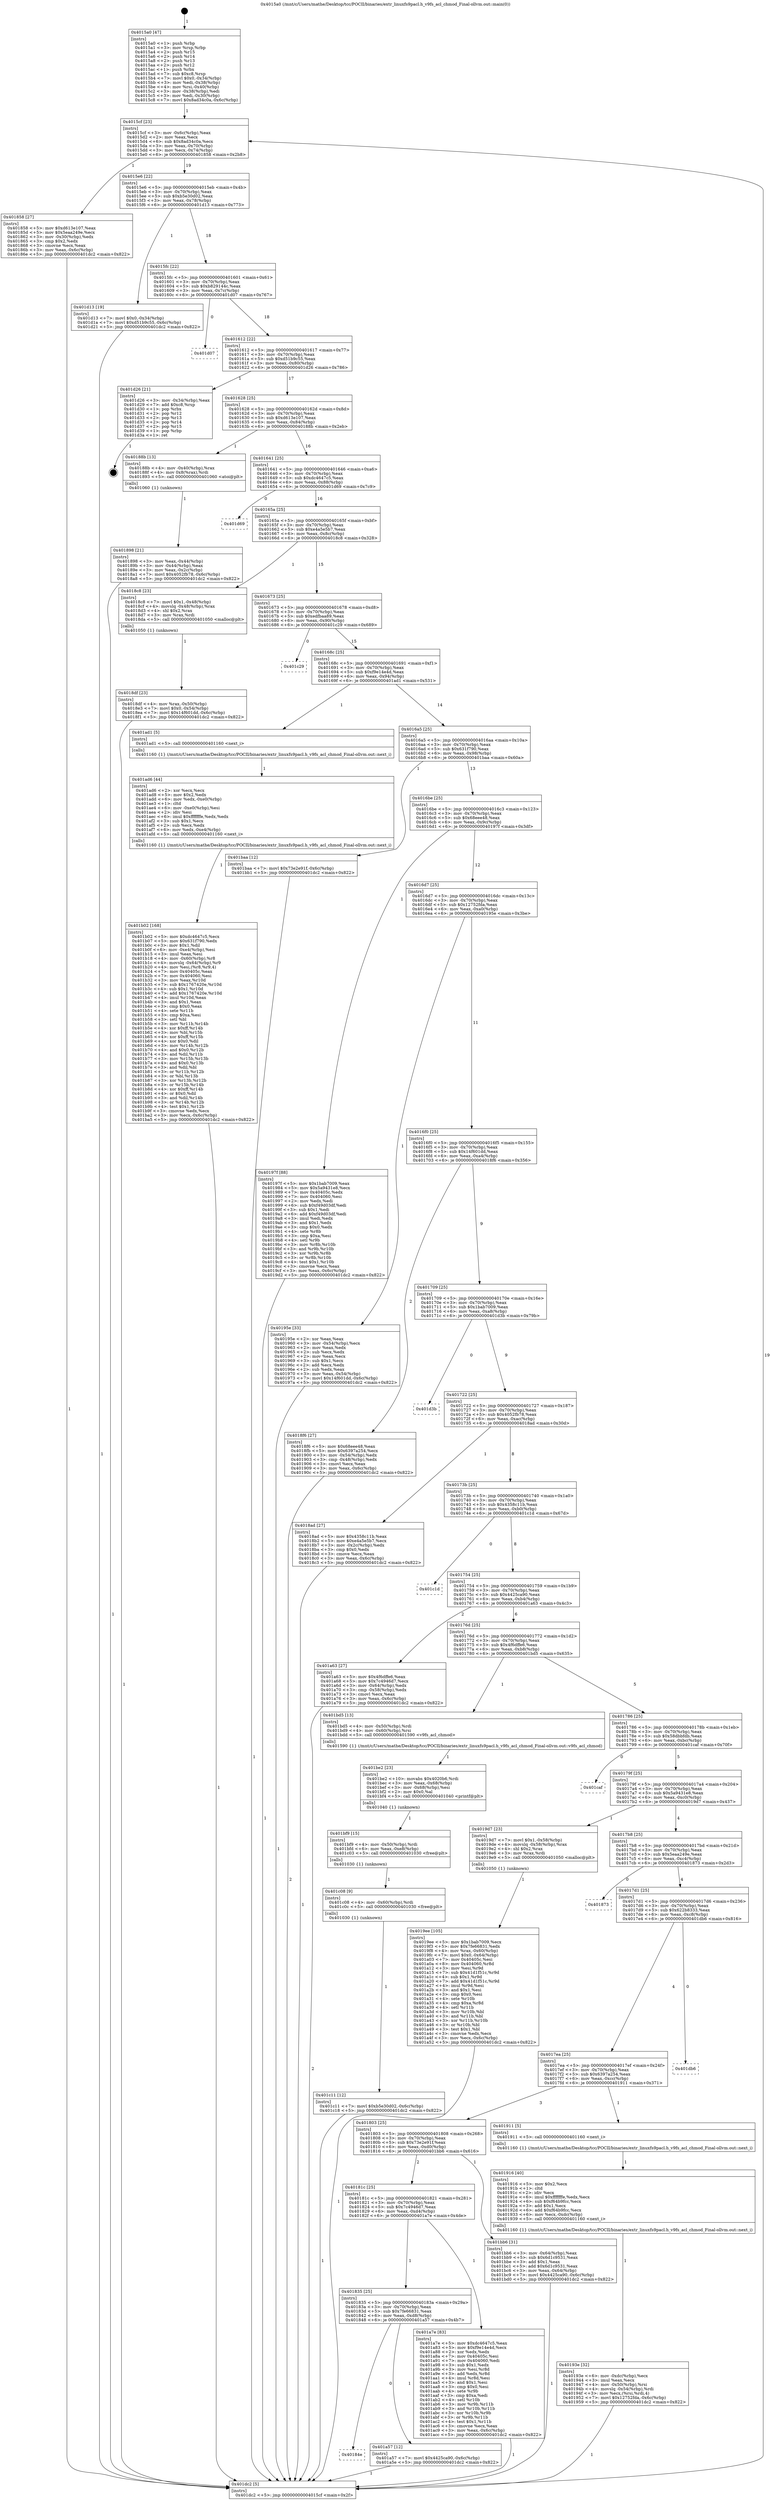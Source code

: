 digraph "0x4015a0" {
  label = "0x4015a0 (/mnt/c/Users/mathe/Desktop/tcc/POCII/binaries/extr_linuxfs9pacl.h_v9fs_acl_chmod_Final-ollvm.out::main(0))"
  labelloc = "t"
  node[shape=record]

  Entry [label="",width=0.3,height=0.3,shape=circle,fillcolor=black,style=filled]
  "0x4015cf" [label="{
     0x4015cf [23]\l
     | [instrs]\l
     &nbsp;&nbsp;0x4015cf \<+3\>: mov -0x6c(%rbp),%eax\l
     &nbsp;&nbsp;0x4015d2 \<+2\>: mov %eax,%ecx\l
     &nbsp;&nbsp;0x4015d4 \<+6\>: sub $0x8ad34c0a,%ecx\l
     &nbsp;&nbsp;0x4015da \<+3\>: mov %eax,-0x70(%rbp)\l
     &nbsp;&nbsp;0x4015dd \<+3\>: mov %ecx,-0x74(%rbp)\l
     &nbsp;&nbsp;0x4015e0 \<+6\>: je 0000000000401858 \<main+0x2b8\>\l
  }"]
  "0x401858" [label="{
     0x401858 [27]\l
     | [instrs]\l
     &nbsp;&nbsp;0x401858 \<+5\>: mov $0xd613e107,%eax\l
     &nbsp;&nbsp;0x40185d \<+5\>: mov $0x5eaa249e,%ecx\l
     &nbsp;&nbsp;0x401862 \<+3\>: mov -0x30(%rbp),%edx\l
     &nbsp;&nbsp;0x401865 \<+3\>: cmp $0x2,%edx\l
     &nbsp;&nbsp;0x401868 \<+3\>: cmovne %ecx,%eax\l
     &nbsp;&nbsp;0x40186b \<+3\>: mov %eax,-0x6c(%rbp)\l
     &nbsp;&nbsp;0x40186e \<+5\>: jmp 0000000000401dc2 \<main+0x822\>\l
  }"]
  "0x4015e6" [label="{
     0x4015e6 [22]\l
     | [instrs]\l
     &nbsp;&nbsp;0x4015e6 \<+5\>: jmp 00000000004015eb \<main+0x4b\>\l
     &nbsp;&nbsp;0x4015eb \<+3\>: mov -0x70(%rbp),%eax\l
     &nbsp;&nbsp;0x4015ee \<+5\>: sub $0xb5e30d02,%eax\l
     &nbsp;&nbsp;0x4015f3 \<+3\>: mov %eax,-0x78(%rbp)\l
     &nbsp;&nbsp;0x4015f6 \<+6\>: je 0000000000401d13 \<main+0x773\>\l
  }"]
  "0x401dc2" [label="{
     0x401dc2 [5]\l
     | [instrs]\l
     &nbsp;&nbsp;0x401dc2 \<+5\>: jmp 00000000004015cf \<main+0x2f\>\l
  }"]
  "0x4015a0" [label="{
     0x4015a0 [47]\l
     | [instrs]\l
     &nbsp;&nbsp;0x4015a0 \<+1\>: push %rbp\l
     &nbsp;&nbsp;0x4015a1 \<+3\>: mov %rsp,%rbp\l
     &nbsp;&nbsp;0x4015a4 \<+2\>: push %r15\l
     &nbsp;&nbsp;0x4015a6 \<+2\>: push %r14\l
     &nbsp;&nbsp;0x4015a8 \<+2\>: push %r13\l
     &nbsp;&nbsp;0x4015aa \<+2\>: push %r12\l
     &nbsp;&nbsp;0x4015ac \<+1\>: push %rbx\l
     &nbsp;&nbsp;0x4015ad \<+7\>: sub $0xc8,%rsp\l
     &nbsp;&nbsp;0x4015b4 \<+7\>: movl $0x0,-0x34(%rbp)\l
     &nbsp;&nbsp;0x4015bb \<+3\>: mov %edi,-0x38(%rbp)\l
     &nbsp;&nbsp;0x4015be \<+4\>: mov %rsi,-0x40(%rbp)\l
     &nbsp;&nbsp;0x4015c2 \<+3\>: mov -0x38(%rbp),%edi\l
     &nbsp;&nbsp;0x4015c5 \<+3\>: mov %edi,-0x30(%rbp)\l
     &nbsp;&nbsp;0x4015c8 \<+7\>: movl $0x8ad34c0a,-0x6c(%rbp)\l
  }"]
  Exit [label="",width=0.3,height=0.3,shape=circle,fillcolor=black,style=filled,peripheries=2]
  "0x401d13" [label="{
     0x401d13 [19]\l
     | [instrs]\l
     &nbsp;&nbsp;0x401d13 \<+7\>: movl $0x0,-0x34(%rbp)\l
     &nbsp;&nbsp;0x401d1a \<+7\>: movl $0xd51b9c55,-0x6c(%rbp)\l
     &nbsp;&nbsp;0x401d21 \<+5\>: jmp 0000000000401dc2 \<main+0x822\>\l
  }"]
  "0x4015fc" [label="{
     0x4015fc [22]\l
     | [instrs]\l
     &nbsp;&nbsp;0x4015fc \<+5\>: jmp 0000000000401601 \<main+0x61\>\l
     &nbsp;&nbsp;0x401601 \<+3\>: mov -0x70(%rbp),%eax\l
     &nbsp;&nbsp;0x401604 \<+5\>: sub $0xb829144c,%eax\l
     &nbsp;&nbsp;0x401609 \<+3\>: mov %eax,-0x7c(%rbp)\l
     &nbsp;&nbsp;0x40160c \<+6\>: je 0000000000401d07 \<main+0x767\>\l
  }"]
  "0x401c11" [label="{
     0x401c11 [12]\l
     | [instrs]\l
     &nbsp;&nbsp;0x401c11 \<+7\>: movl $0xb5e30d02,-0x6c(%rbp)\l
     &nbsp;&nbsp;0x401c18 \<+5\>: jmp 0000000000401dc2 \<main+0x822\>\l
  }"]
  "0x401d07" [label="{
     0x401d07\l
  }", style=dashed]
  "0x401612" [label="{
     0x401612 [22]\l
     | [instrs]\l
     &nbsp;&nbsp;0x401612 \<+5\>: jmp 0000000000401617 \<main+0x77\>\l
     &nbsp;&nbsp;0x401617 \<+3\>: mov -0x70(%rbp),%eax\l
     &nbsp;&nbsp;0x40161a \<+5\>: sub $0xd51b9c55,%eax\l
     &nbsp;&nbsp;0x40161f \<+3\>: mov %eax,-0x80(%rbp)\l
     &nbsp;&nbsp;0x401622 \<+6\>: je 0000000000401d26 \<main+0x786\>\l
  }"]
  "0x401c08" [label="{
     0x401c08 [9]\l
     | [instrs]\l
     &nbsp;&nbsp;0x401c08 \<+4\>: mov -0x60(%rbp),%rdi\l
     &nbsp;&nbsp;0x401c0c \<+5\>: call 0000000000401030 \<free@plt\>\l
     | [calls]\l
     &nbsp;&nbsp;0x401030 \{1\} (unknown)\l
  }"]
  "0x401d26" [label="{
     0x401d26 [21]\l
     | [instrs]\l
     &nbsp;&nbsp;0x401d26 \<+3\>: mov -0x34(%rbp),%eax\l
     &nbsp;&nbsp;0x401d29 \<+7\>: add $0xc8,%rsp\l
     &nbsp;&nbsp;0x401d30 \<+1\>: pop %rbx\l
     &nbsp;&nbsp;0x401d31 \<+2\>: pop %r12\l
     &nbsp;&nbsp;0x401d33 \<+2\>: pop %r13\l
     &nbsp;&nbsp;0x401d35 \<+2\>: pop %r14\l
     &nbsp;&nbsp;0x401d37 \<+2\>: pop %r15\l
     &nbsp;&nbsp;0x401d39 \<+1\>: pop %rbp\l
     &nbsp;&nbsp;0x401d3a \<+1\>: ret\l
  }"]
  "0x401628" [label="{
     0x401628 [25]\l
     | [instrs]\l
     &nbsp;&nbsp;0x401628 \<+5\>: jmp 000000000040162d \<main+0x8d\>\l
     &nbsp;&nbsp;0x40162d \<+3\>: mov -0x70(%rbp),%eax\l
     &nbsp;&nbsp;0x401630 \<+5\>: sub $0xd613e107,%eax\l
     &nbsp;&nbsp;0x401635 \<+6\>: mov %eax,-0x84(%rbp)\l
     &nbsp;&nbsp;0x40163b \<+6\>: je 000000000040188b \<main+0x2eb\>\l
  }"]
  "0x401bf9" [label="{
     0x401bf9 [15]\l
     | [instrs]\l
     &nbsp;&nbsp;0x401bf9 \<+4\>: mov -0x50(%rbp),%rdi\l
     &nbsp;&nbsp;0x401bfd \<+6\>: mov %eax,-0xe8(%rbp)\l
     &nbsp;&nbsp;0x401c03 \<+5\>: call 0000000000401030 \<free@plt\>\l
     | [calls]\l
     &nbsp;&nbsp;0x401030 \{1\} (unknown)\l
  }"]
  "0x40188b" [label="{
     0x40188b [13]\l
     | [instrs]\l
     &nbsp;&nbsp;0x40188b \<+4\>: mov -0x40(%rbp),%rax\l
     &nbsp;&nbsp;0x40188f \<+4\>: mov 0x8(%rax),%rdi\l
     &nbsp;&nbsp;0x401893 \<+5\>: call 0000000000401060 \<atoi@plt\>\l
     | [calls]\l
     &nbsp;&nbsp;0x401060 \{1\} (unknown)\l
  }"]
  "0x401641" [label="{
     0x401641 [25]\l
     | [instrs]\l
     &nbsp;&nbsp;0x401641 \<+5\>: jmp 0000000000401646 \<main+0xa6\>\l
     &nbsp;&nbsp;0x401646 \<+3\>: mov -0x70(%rbp),%eax\l
     &nbsp;&nbsp;0x401649 \<+5\>: sub $0xdc4647c5,%eax\l
     &nbsp;&nbsp;0x40164e \<+6\>: mov %eax,-0x88(%rbp)\l
     &nbsp;&nbsp;0x401654 \<+6\>: je 0000000000401d69 \<main+0x7c9\>\l
  }"]
  "0x401898" [label="{
     0x401898 [21]\l
     | [instrs]\l
     &nbsp;&nbsp;0x401898 \<+3\>: mov %eax,-0x44(%rbp)\l
     &nbsp;&nbsp;0x40189b \<+3\>: mov -0x44(%rbp),%eax\l
     &nbsp;&nbsp;0x40189e \<+3\>: mov %eax,-0x2c(%rbp)\l
     &nbsp;&nbsp;0x4018a1 \<+7\>: movl $0x4052fb78,-0x6c(%rbp)\l
     &nbsp;&nbsp;0x4018a8 \<+5\>: jmp 0000000000401dc2 \<main+0x822\>\l
  }"]
  "0x401be2" [label="{
     0x401be2 [23]\l
     | [instrs]\l
     &nbsp;&nbsp;0x401be2 \<+10\>: movabs $0x4020b6,%rdi\l
     &nbsp;&nbsp;0x401bec \<+3\>: mov %eax,-0x68(%rbp)\l
     &nbsp;&nbsp;0x401bef \<+3\>: mov -0x68(%rbp),%esi\l
     &nbsp;&nbsp;0x401bf2 \<+2\>: mov $0x0,%al\l
     &nbsp;&nbsp;0x401bf4 \<+5\>: call 0000000000401040 \<printf@plt\>\l
     | [calls]\l
     &nbsp;&nbsp;0x401040 \{1\} (unknown)\l
  }"]
  "0x401d69" [label="{
     0x401d69\l
  }", style=dashed]
  "0x40165a" [label="{
     0x40165a [25]\l
     | [instrs]\l
     &nbsp;&nbsp;0x40165a \<+5\>: jmp 000000000040165f \<main+0xbf\>\l
     &nbsp;&nbsp;0x40165f \<+3\>: mov -0x70(%rbp),%eax\l
     &nbsp;&nbsp;0x401662 \<+5\>: sub $0xe4a5e5b7,%eax\l
     &nbsp;&nbsp;0x401667 \<+6\>: mov %eax,-0x8c(%rbp)\l
     &nbsp;&nbsp;0x40166d \<+6\>: je 00000000004018c8 \<main+0x328\>\l
  }"]
  "0x401b02" [label="{
     0x401b02 [168]\l
     | [instrs]\l
     &nbsp;&nbsp;0x401b02 \<+5\>: mov $0xdc4647c5,%ecx\l
     &nbsp;&nbsp;0x401b07 \<+5\>: mov $0x631f790,%edx\l
     &nbsp;&nbsp;0x401b0c \<+3\>: mov $0x1,%dil\l
     &nbsp;&nbsp;0x401b0f \<+6\>: mov -0xe4(%rbp),%esi\l
     &nbsp;&nbsp;0x401b15 \<+3\>: imul %eax,%esi\l
     &nbsp;&nbsp;0x401b18 \<+4\>: mov -0x60(%rbp),%r8\l
     &nbsp;&nbsp;0x401b1c \<+4\>: movslq -0x64(%rbp),%r9\l
     &nbsp;&nbsp;0x401b20 \<+4\>: mov %esi,(%r8,%r9,4)\l
     &nbsp;&nbsp;0x401b24 \<+7\>: mov 0x40405c,%eax\l
     &nbsp;&nbsp;0x401b2b \<+7\>: mov 0x404060,%esi\l
     &nbsp;&nbsp;0x401b32 \<+3\>: mov %eax,%r10d\l
     &nbsp;&nbsp;0x401b35 \<+7\>: sub $0x1767420e,%r10d\l
     &nbsp;&nbsp;0x401b3c \<+4\>: sub $0x1,%r10d\l
     &nbsp;&nbsp;0x401b40 \<+7\>: add $0x1767420e,%r10d\l
     &nbsp;&nbsp;0x401b47 \<+4\>: imul %r10d,%eax\l
     &nbsp;&nbsp;0x401b4b \<+3\>: and $0x1,%eax\l
     &nbsp;&nbsp;0x401b4e \<+3\>: cmp $0x0,%eax\l
     &nbsp;&nbsp;0x401b51 \<+4\>: sete %r11b\l
     &nbsp;&nbsp;0x401b55 \<+3\>: cmp $0xa,%esi\l
     &nbsp;&nbsp;0x401b58 \<+3\>: setl %bl\l
     &nbsp;&nbsp;0x401b5b \<+3\>: mov %r11b,%r14b\l
     &nbsp;&nbsp;0x401b5e \<+4\>: xor $0xff,%r14b\l
     &nbsp;&nbsp;0x401b62 \<+3\>: mov %bl,%r15b\l
     &nbsp;&nbsp;0x401b65 \<+4\>: xor $0xff,%r15b\l
     &nbsp;&nbsp;0x401b69 \<+4\>: xor $0x0,%dil\l
     &nbsp;&nbsp;0x401b6d \<+3\>: mov %r14b,%r12b\l
     &nbsp;&nbsp;0x401b70 \<+4\>: and $0x0,%r12b\l
     &nbsp;&nbsp;0x401b74 \<+3\>: and %dil,%r11b\l
     &nbsp;&nbsp;0x401b77 \<+3\>: mov %r15b,%r13b\l
     &nbsp;&nbsp;0x401b7a \<+4\>: and $0x0,%r13b\l
     &nbsp;&nbsp;0x401b7e \<+3\>: and %dil,%bl\l
     &nbsp;&nbsp;0x401b81 \<+3\>: or %r11b,%r12b\l
     &nbsp;&nbsp;0x401b84 \<+3\>: or %bl,%r13b\l
     &nbsp;&nbsp;0x401b87 \<+3\>: xor %r13b,%r12b\l
     &nbsp;&nbsp;0x401b8a \<+3\>: or %r15b,%r14b\l
     &nbsp;&nbsp;0x401b8d \<+4\>: xor $0xff,%r14b\l
     &nbsp;&nbsp;0x401b91 \<+4\>: or $0x0,%dil\l
     &nbsp;&nbsp;0x401b95 \<+3\>: and %dil,%r14b\l
     &nbsp;&nbsp;0x401b98 \<+3\>: or %r14b,%r12b\l
     &nbsp;&nbsp;0x401b9b \<+4\>: test $0x1,%r12b\l
     &nbsp;&nbsp;0x401b9f \<+3\>: cmovne %edx,%ecx\l
     &nbsp;&nbsp;0x401ba2 \<+3\>: mov %ecx,-0x6c(%rbp)\l
     &nbsp;&nbsp;0x401ba5 \<+5\>: jmp 0000000000401dc2 \<main+0x822\>\l
  }"]
  "0x4018c8" [label="{
     0x4018c8 [23]\l
     | [instrs]\l
     &nbsp;&nbsp;0x4018c8 \<+7\>: movl $0x1,-0x48(%rbp)\l
     &nbsp;&nbsp;0x4018cf \<+4\>: movslq -0x48(%rbp),%rax\l
     &nbsp;&nbsp;0x4018d3 \<+4\>: shl $0x2,%rax\l
     &nbsp;&nbsp;0x4018d7 \<+3\>: mov %rax,%rdi\l
     &nbsp;&nbsp;0x4018da \<+5\>: call 0000000000401050 \<malloc@plt\>\l
     | [calls]\l
     &nbsp;&nbsp;0x401050 \{1\} (unknown)\l
  }"]
  "0x401673" [label="{
     0x401673 [25]\l
     | [instrs]\l
     &nbsp;&nbsp;0x401673 \<+5\>: jmp 0000000000401678 \<main+0xd8\>\l
     &nbsp;&nbsp;0x401678 \<+3\>: mov -0x70(%rbp),%eax\l
     &nbsp;&nbsp;0x40167b \<+5\>: sub $0xedfbaa89,%eax\l
     &nbsp;&nbsp;0x401680 \<+6\>: mov %eax,-0x90(%rbp)\l
     &nbsp;&nbsp;0x401686 \<+6\>: je 0000000000401c29 \<main+0x689\>\l
  }"]
  "0x401ad6" [label="{
     0x401ad6 [44]\l
     | [instrs]\l
     &nbsp;&nbsp;0x401ad6 \<+2\>: xor %ecx,%ecx\l
     &nbsp;&nbsp;0x401ad8 \<+5\>: mov $0x2,%edx\l
     &nbsp;&nbsp;0x401add \<+6\>: mov %edx,-0xe0(%rbp)\l
     &nbsp;&nbsp;0x401ae3 \<+1\>: cltd\l
     &nbsp;&nbsp;0x401ae4 \<+6\>: mov -0xe0(%rbp),%esi\l
     &nbsp;&nbsp;0x401aea \<+2\>: idiv %esi\l
     &nbsp;&nbsp;0x401aec \<+6\>: imul $0xfffffffe,%edx,%edx\l
     &nbsp;&nbsp;0x401af2 \<+3\>: sub $0x1,%ecx\l
     &nbsp;&nbsp;0x401af5 \<+2\>: sub %ecx,%edx\l
     &nbsp;&nbsp;0x401af7 \<+6\>: mov %edx,-0xe4(%rbp)\l
     &nbsp;&nbsp;0x401afd \<+5\>: call 0000000000401160 \<next_i\>\l
     | [calls]\l
     &nbsp;&nbsp;0x401160 \{1\} (/mnt/c/Users/mathe/Desktop/tcc/POCII/binaries/extr_linuxfs9pacl.h_v9fs_acl_chmod_Final-ollvm.out::next_i)\l
  }"]
  "0x401c29" [label="{
     0x401c29\l
  }", style=dashed]
  "0x40168c" [label="{
     0x40168c [25]\l
     | [instrs]\l
     &nbsp;&nbsp;0x40168c \<+5\>: jmp 0000000000401691 \<main+0xf1\>\l
     &nbsp;&nbsp;0x401691 \<+3\>: mov -0x70(%rbp),%eax\l
     &nbsp;&nbsp;0x401694 \<+5\>: sub $0xf9e14e4d,%eax\l
     &nbsp;&nbsp;0x401699 \<+6\>: mov %eax,-0x94(%rbp)\l
     &nbsp;&nbsp;0x40169f \<+6\>: je 0000000000401ad1 \<main+0x531\>\l
  }"]
  "0x40184e" [label="{
     0x40184e\l
  }", style=dashed]
  "0x401ad1" [label="{
     0x401ad1 [5]\l
     | [instrs]\l
     &nbsp;&nbsp;0x401ad1 \<+5\>: call 0000000000401160 \<next_i\>\l
     | [calls]\l
     &nbsp;&nbsp;0x401160 \{1\} (/mnt/c/Users/mathe/Desktop/tcc/POCII/binaries/extr_linuxfs9pacl.h_v9fs_acl_chmod_Final-ollvm.out::next_i)\l
  }"]
  "0x4016a5" [label="{
     0x4016a5 [25]\l
     | [instrs]\l
     &nbsp;&nbsp;0x4016a5 \<+5\>: jmp 00000000004016aa \<main+0x10a\>\l
     &nbsp;&nbsp;0x4016aa \<+3\>: mov -0x70(%rbp),%eax\l
     &nbsp;&nbsp;0x4016ad \<+5\>: sub $0x631f790,%eax\l
     &nbsp;&nbsp;0x4016b2 \<+6\>: mov %eax,-0x98(%rbp)\l
     &nbsp;&nbsp;0x4016b8 \<+6\>: je 0000000000401baa \<main+0x60a\>\l
  }"]
  "0x401a57" [label="{
     0x401a57 [12]\l
     | [instrs]\l
     &nbsp;&nbsp;0x401a57 \<+7\>: movl $0x4425ca90,-0x6c(%rbp)\l
     &nbsp;&nbsp;0x401a5e \<+5\>: jmp 0000000000401dc2 \<main+0x822\>\l
  }"]
  "0x401baa" [label="{
     0x401baa [12]\l
     | [instrs]\l
     &nbsp;&nbsp;0x401baa \<+7\>: movl $0x73e2e91f,-0x6c(%rbp)\l
     &nbsp;&nbsp;0x401bb1 \<+5\>: jmp 0000000000401dc2 \<main+0x822\>\l
  }"]
  "0x4016be" [label="{
     0x4016be [25]\l
     | [instrs]\l
     &nbsp;&nbsp;0x4016be \<+5\>: jmp 00000000004016c3 \<main+0x123\>\l
     &nbsp;&nbsp;0x4016c3 \<+3\>: mov -0x70(%rbp),%eax\l
     &nbsp;&nbsp;0x4016c6 \<+5\>: sub $0x68eee48,%eax\l
     &nbsp;&nbsp;0x4016cb \<+6\>: mov %eax,-0x9c(%rbp)\l
     &nbsp;&nbsp;0x4016d1 \<+6\>: je 000000000040197f \<main+0x3df\>\l
  }"]
  "0x401835" [label="{
     0x401835 [25]\l
     | [instrs]\l
     &nbsp;&nbsp;0x401835 \<+5\>: jmp 000000000040183a \<main+0x29a\>\l
     &nbsp;&nbsp;0x40183a \<+3\>: mov -0x70(%rbp),%eax\l
     &nbsp;&nbsp;0x40183d \<+5\>: sub $0x7fe66831,%eax\l
     &nbsp;&nbsp;0x401842 \<+6\>: mov %eax,-0xd8(%rbp)\l
     &nbsp;&nbsp;0x401848 \<+6\>: je 0000000000401a57 \<main+0x4b7\>\l
  }"]
  "0x40197f" [label="{
     0x40197f [88]\l
     | [instrs]\l
     &nbsp;&nbsp;0x40197f \<+5\>: mov $0x1bab7009,%eax\l
     &nbsp;&nbsp;0x401984 \<+5\>: mov $0x5a9431e8,%ecx\l
     &nbsp;&nbsp;0x401989 \<+7\>: mov 0x40405c,%edx\l
     &nbsp;&nbsp;0x401990 \<+7\>: mov 0x404060,%esi\l
     &nbsp;&nbsp;0x401997 \<+2\>: mov %edx,%edi\l
     &nbsp;&nbsp;0x401999 \<+6\>: sub $0xf49d03df,%edi\l
     &nbsp;&nbsp;0x40199f \<+3\>: sub $0x1,%edi\l
     &nbsp;&nbsp;0x4019a2 \<+6\>: add $0xf49d03df,%edi\l
     &nbsp;&nbsp;0x4019a8 \<+3\>: imul %edi,%edx\l
     &nbsp;&nbsp;0x4019ab \<+3\>: and $0x1,%edx\l
     &nbsp;&nbsp;0x4019ae \<+3\>: cmp $0x0,%edx\l
     &nbsp;&nbsp;0x4019b1 \<+4\>: sete %r8b\l
     &nbsp;&nbsp;0x4019b5 \<+3\>: cmp $0xa,%esi\l
     &nbsp;&nbsp;0x4019b8 \<+4\>: setl %r9b\l
     &nbsp;&nbsp;0x4019bc \<+3\>: mov %r8b,%r10b\l
     &nbsp;&nbsp;0x4019bf \<+3\>: and %r9b,%r10b\l
     &nbsp;&nbsp;0x4019c2 \<+3\>: xor %r9b,%r8b\l
     &nbsp;&nbsp;0x4019c5 \<+3\>: or %r8b,%r10b\l
     &nbsp;&nbsp;0x4019c8 \<+4\>: test $0x1,%r10b\l
     &nbsp;&nbsp;0x4019cc \<+3\>: cmovne %ecx,%eax\l
     &nbsp;&nbsp;0x4019cf \<+3\>: mov %eax,-0x6c(%rbp)\l
     &nbsp;&nbsp;0x4019d2 \<+5\>: jmp 0000000000401dc2 \<main+0x822\>\l
  }"]
  "0x4016d7" [label="{
     0x4016d7 [25]\l
     | [instrs]\l
     &nbsp;&nbsp;0x4016d7 \<+5\>: jmp 00000000004016dc \<main+0x13c\>\l
     &nbsp;&nbsp;0x4016dc \<+3\>: mov -0x70(%rbp),%eax\l
     &nbsp;&nbsp;0x4016df \<+5\>: sub $0x12752fda,%eax\l
     &nbsp;&nbsp;0x4016e4 \<+6\>: mov %eax,-0xa0(%rbp)\l
     &nbsp;&nbsp;0x4016ea \<+6\>: je 000000000040195e \<main+0x3be\>\l
  }"]
  "0x401a7e" [label="{
     0x401a7e [83]\l
     | [instrs]\l
     &nbsp;&nbsp;0x401a7e \<+5\>: mov $0xdc4647c5,%eax\l
     &nbsp;&nbsp;0x401a83 \<+5\>: mov $0xf9e14e4d,%ecx\l
     &nbsp;&nbsp;0x401a88 \<+2\>: xor %edx,%edx\l
     &nbsp;&nbsp;0x401a8a \<+7\>: mov 0x40405c,%esi\l
     &nbsp;&nbsp;0x401a91 \<+7\>: mov 0x404060,%edi\l
     &nbsp;&nbsp;0x401a98 \<+3\>: sub $0x1,%edx\l
     &nbsp;&nbsp;0x401a9b \<+3\>: mov %esi,%r8d\l
     &nbsp;&nbsp;0x401a9e \<+3\>: add %edx,%r8d\l
     &nbsp;&nbsp;0x401aa1 \<+4\>: imul %r8d,%esi\l
     &nbsp;&nbsp;0x401aa5 \<+3\>: and $0x1,%esi\l
     &nbsp;&nbsp;0x401aa8 \<+3\>: cmp $0x0,%esi\l
     &nbsp;&nbsp;0x401aab \<+4\>: sete %r9b\l
     &nbsp;&nbsp;0x401aaf \<+3\>: cmp $0xa,%edi\l
     &nbsp;&nbsp;0x401ab2 \<+4\>: setl %r10b\l
     &nbsp;&nbsp;0x401ab6 \<+3\>: mov %r9b,%r11b\l
     &nbsp;&nbsp;0x401ab9 \<+3\>: and %r10b,%r11b\l
     &nbsp;&nbsp;0x401abc \<+3\>: xor %r10b,%r9b\l
     &nbsp;&nbsp;0x401abf \<+3\>: or %r9b,%r11b\l
     &nbsp;&nbsp;0x401ac2 \<+4\>: test $0x1,%r11b\l
     &nbsp;&nbsp;0x401ac6 \<+3\>: cmovne %ecx,%eax\l
     &nbsp;&nbsp;0x401ac9 \<+3\>: mov %eax,-0x6c(%rbp)\l
     &nbsp;&nbsp;0x401acc \<+5\>: jmp 0000000000401dc2 \<main+0x822\>\l
  }"]
  "0x40195e" [label="{
     0x40195e [33]\l
     | [instrs]\l
     &nbsp;&nbsp;0x40195e \<+2\>: xor %eax,%eax\l
     &nbsp;&nbsp;0x401960 \<+3\>: mov -0x54(%rbp),%ecx\l
     &nbsp;&nbsp;0x401963 \<+2\>: mov %eax,%edx\l
     &nbsp;&nbsp;0x401965 \<+2\>: sub %ecx,%edx\l
     &nbsp;&nbsp;0x401967 \<+2\>: mov %eax,%ecx\l
     &nbsp;&nbsp;0x401969 \<+3\>: sub $0x1,%ecx\l
     &nbsp;&nbsp;0x40196c \<+2\>: add %ecx,%edx\l
     &nbsp;&nbsp;0x40196e \<+2\>: sub %edx,%eax\l
     &nbsp;&nbsp;0x401970 \<+3\>: mov %eax,-0x54(%rbp)\l
     &nbsp;&nbsp;0x401973 \<+7\>: movl $0x14f601dd,-0x6c(%rbp)\l
     &nbsp;&nbsp;0x40197a \<+5\>: jmp 0000000000401dc2 \<main+0x822\>\l
  }"]
  "0x4016f0" [label="{
     0x4016f0 [25]\l
     | [instrs]\l
     &nbsp;&nbsp;0x4016f0 \<+5\>: jmp 00000000004016f5 \<main+0x155\>\l
     &nbsp;&nbsp;0x4016f5 \<+3\>: mov -0x70(%rbp),%eax\l
     &nbsp;&nbsp;0x4016f8 \<+5\>: sub $0x14f601dd,%eax\l
     &nbsp;&nbsp;0x4016fd \<+6\>: mov %eax,-0xa4(%rbp)\l
     &nbsp;&nbsp;0x401703 \<+6\>: je 00000000004018f6 \<main+0x356\>\l
  }"]
  "0x40181c" [label="{
     0x40181c [25]\l
     | [instrs]\l
     &nbsp;&nbsp;0x40181c \<+5\>: jmp 0000000000401821 \<main+0x281\>\l
     &nbsp;&nbsp;0x401821 \<+3\>: mov -0x70(%rbp),%eax\l
     &nbsp;&nbsp;0x401824 \<+5\>: sub $0x7c4946d7,%eax\l
     &nbsp;&nbsp;0x401829 \<+6\>: mov %eax,-0xd4(%rbp)\l
     &nbsp;&nbsp;0x40182f \<+6\>: je 0000000000401a7e \<main+0x4de\>\l
  }"]
  "0x4018f6" [label="{
     0x4018f6 [27]\l
     | [instrs]\l
     &nbsp;&nbsp;0x4018f6 \<+5\>: mov $0x68eee48,%eax\l
     &nbsp;&nbsp;0x4018fb \<+5\>: mov $0x6397a254,%ecx\l
     &nbsp;&nbsp;0x401900 \<+3\>: mov -0x54(%rbp),%edx\l
     &nbsp;&nbsp;0x401903 \<+3\>: cmp -0x48(%rbp),%edx\l
     &nbsp;&nbsp;0x401906 \<+3\>: cmovl %ecx,%eax\l
     &nbsp;&nbsp;0x401909 \<+3\>: mov %eax,-0x6c(%rbp)\l
     &nbsp;&nbsp;0x40190c \<+5\>: jmp 0000000000401dc2 \<main+0x822\>\l
  }"]
  "0x401709" [label="{
     0x401709 [25]\l
     | [instrs]\l
     &nbsp;&nbsp;0x401709 \<+5\>: jmp 000000000040170e \<main+0x16e\>\l
     &nbsp;&nbsp;0x40170e \<+3\>: mov -0x70(%rbp),%eax\l
     &nbsp;&nbsp;0x401711 \<+5\>: sub $0x1bab7009,%eax\l
     &nbsp;&nbsp;0x401716 \<+6\>: mov %eax,-0xa8(%rbp)\l
     &nbsp;&nbsp;0x40171c \<+6\>: je 0000000000401d3b \<main+0x79b\>\l
  }"]
  "0x401bb6" [label="{
     0x401bb6 [31]\l
     | [instrs]\l
     &nbsp;&nbsp;0x401bb6 \<+3\>: mov -0x64(%rbp),%eax\l
     &nbsp;&nbsp;0x401bb9 \<+5\>: sub $0x6d1c9531,%eax\l
     &nbsp;&nbsp;0x401bbe \<+3\>: add $0x1,%eax\l
     &nbsp;&nbsp;0x401bc1 \<+5\>: add $0x6d1c9531,%eax\l
     &nbsp;&nbsp;0x401bc6 \<+3\>: mov %eax,-0x64(%rbp)\l
     &nbsp;&nbsp;0x401bc9 \<+7\>: movl $0x4425ca90,-0x6c(%rbp)\l
     &nbsp;&nbsp;0x401bd0 \<+5\>: jmp 0000000000401dc2 \<main+0x822\>\l
  }"]
  "0x401d3b" [label="{
     0x401d3b\l
  }", style=dashed]
  "0x401722" [label="{
     0x401722 [25]\l
     | [instrs]\l
     &nbsp;&nbsp;0x401722 \<+5\>: jmp 0000000000401727 \<main+0x187\>\l
     &nbsp;&nbsp;0x401727 \<+3\>: mov -0x70(%rbp),%eax\l
     &nbsp;&nbsp;0x40172a \<+5\>: sub $0x4052fb78,%eax\l
     &nbsp;&nbsp;0x40172f \<+6\>: mov %eax,-0xac(%rbp)\l
     &nbsp;&nbsp;0x401735 \<+6\>: je 00000000004018ad \<main+0x30d\>\l
  }"]
  "0x4019ee" [label="{
     0x4019ee [105]\l
     | [instrs]\l
     &nbsp;&nbsp;0x4019ee \<+5\>: mov $0x1bab7009,%ecx\l
     &nbsp;&nbsp;0x4019f3 \<+5\>: mov $0x7fe66831,%edx\l
     &nbsp;&nbsp;0x4019f8 \<+4\>: mov %rax,-0x60(%rbp)\l
     &nbsp;&nbsp;0x4019fc \<+7\>: movl $0x0,-0x64(%rbp)\l
     &nbsp;&nbsp;0x401a03 \<+7\>: mov 0x40405c,%esi\l
     &nbsp;&nbsp;0x401a0a \<+8\>: mov 0x404060,%r8d\l
     &nbsp;&nbsp;0x401a12 \<+3\>: mov %esi,%r9d\l
     &nbsp;&nbsp;0x401a15 \<+7\>: sub $0x41d1f51c,%r9d\l
     &nbsp;&nbsp;0x401a1c \<+4\>: sub $0x1,%r9d\l
     &nbsp;&nbsp;0x401a20 \<+7\>: add $0x41d1f51c,%r9d\l
     &nbsp;&nbsp;0x401a27 \<+4\>: imul %r9d,%esi\l
     &nbsp;&nbsp;0x401a2b \<+3\>: and $0x1,%esi\l
     &nbsp;&nbsp;0x401a2e \<+3\>: cmp $0x0,%esi\l
     &nbsp;&nbsp;0x401a31 \<+4\>: sete %r10b\l
     &nbsp;&nbsp;0x401a35 \<+4\>: cmp $0xa,%r8d\l
     &nbsp;&nbsp;0x401a39 \<+4\>: setl %r11b\l
     &nbsp;&nbsp;0x401a3d \<+3\>: mov %r10b,%bl\l
     &nbsp;&nbsp;0x401a40 \<+3\>: and %r11b,%bl\l
     &nbsp;&nbsp;0x401a43 \<+3\>: xor %r11b,%r10b\l
     &nbsp;&nbsp;0x401a46 \<+3\>: or %r10b,%bl\l
     &nbsp;&nbsp;0x401a49 \<+3\>: test $0x1,%bl\l
     &nbsp;&nbsp;0x401a4c \<+3\>: cmovne %edx,%ecx\l
     &nbsp;&nbsp;0x401a4f \<+3\>: mov %ecx,-0x6c(%rbp)\l
     &nbsp;&nbsp;0x401a52 \<+5\>: jmp 0000000000401dc2 \<main+0x822\>\l
  }"]
  "0x4018ad" [label="{
     0x4018ad [27]\l
     | [instrs]\l
     &nbsp;&nbsp;0x4018ad \<+5\>: mov $0x4358c11b,%eax\l
     &nbsp;&nbsp;0x4018b2 \<+5\>: mov $0xe4a5e5b7,%ecx\l
     &nbsp;&nbsp;0x4018b7 \<+3\>: mov -0x2c(%rbp),%edx\l
     &nbsp;&nbsp;0x4018ba \<+3\>: cmp $0x0,%edx\l
     &nbsp;&nbsp;0x4018bd \<+3\>: cmove %ecx,%eax\l
     &nbsp;&nbsp;0x4018c0 \<+3\>: mov %eax,-0x6c(%rbp)\l
     &nbsp;&nbsp;0x4018c3 \<+5\>: jmp 0000000000401dc2 \<main+0x822\>\l
  }"]
  "0x40173b" [label="{
     0x40173b [25]\l
     | [instrs]\l
     &nbsp;&nbsp;0x40173b \<+5\>: jmp 0000000000401740 \<main+0x1a0\>\l
     &nbsp;&nbsp;0x401740 \<+3\>: mov -0x70(%rbp),%eax\l
     &nbsp;&nbsp;0x401743 \<+5\>: sub $0x4358c11b,%eax\l
     &nbsp;&nbsp;0x401748 \<+6\>: mov %eax,-0xb0(%rbp)\l
     &nbsp;&nbsp;0x40174e \<+6\>: je 0000000000401c1d \<main+0x67d\>\l
  }"]
  "0x4018df" [label="{
     0x4018df [23]\l
     | [instrs]\l
     &nbsp;&nbsp;0x4018df \<+4\>: mov %rax,-0x50(%rbp)\l
     &nbsp;&nbsp;0x4018e3 \<+7\>: movl $0x0,-0x54(%rbp)\l
     &nbsp;&nbsp;0x4018ea \<+7\>: movl $0x14f601dd,-0x6c(%rbp)\l
     &nbsp;&nbsp;0x4018f1 \<+5\>: jmp 0000000000401dc2 \<main+0x822\>\l
  }"]
  "0x40193e" [label="{
     0x40193e [32]\l
     | [instrs]\l
     &nbsp;&nbsp;0x40193e \<+6\>: mov -0xdc(%rbp),%ecx\l
     &nbsp;&nbsp;0x401944 \<+3\>: imul %eax,%ecx\l
     &nbsp;&nbsp;0x401947 \<+4\>: mov -0x50(%rbp),%rsi\l
     &nbsp;&nbsp;0x40194b \<+4\>: movslq -0x54(%rbp),%rdi\l
     &nbsp;&nbsp;0x40194f \<+3\>: mov %ecx,(%rsi,%rdi,4)\l
     &nbsp;&nbsp;0x401952 \<+7\>: movl $0x12752fda,-0x6c(%rbp)\l
     &nbsp;&nbsp;0x401959 \<+5\>: jmp 0000000000401dc2 \<main+0x822\>\l
  }"]
  "0x401c1d" [label="{
     0x401c1d\l
  }", style=dashed]
  "0x401754" [label="{
     0x401754 [25]\l
     | [instrs]\l
     &nbsp;&nbsp;0x401754 \<+5\>: jmp 0000000000401759 \<main+0x1b9\>\l
     &nbsp;&nbsp;0x401759 \<+3\>: mov -0x70(%rbp),%eax\l
     &nbsp;&nbsp;0x40175c \<+5\>: sub $0x4425ca90,%eax\l
     &nbsp;&nbsp;0x401761 \<+6\>: mov %eax,-0xb4(%rbp)\l
     &nbsp;&nbsp;0x401767 \<+6\>: je 0000000000401a63 \<main+0x4c3\>\l
  }"]
  "0x401916" [label="{
     0x401916 [40]\l
     | [instrs]\l
     &nbsp;&nbsp;0x401916 \<+5\>: mov $0x2,%ecx\l
     &nbsp;&nbsp;0x40191b \<+1\>: cltd\l
     &nbsp;&nbsp;0x40191c \<+2\>: idiv %ecx\l
     &nbsp;&nbsp;0x40191e \<+6\>: imul $0xfffffffe,%edx,%ecx\l
     &nbsp;&nbsp;0x401924 \<+6\>: sub $0xf64b9fcc,%ecx\l
     &nbsp;&nbsp;0x40192a \<+3\>: add $0x1,%ecx\l
     &nbsp;&nbsp;0x40192d \<+6\>: add $0xf64b9fcc,%ecx\l
     &nbsp;&nbsp;0x401933 \<+6\>: mov %ecx,-0xdc(%rbp)\l
     &nbsp;&nbsp;0x401939 \<+5\>: call 0000000000401160 \<next_i\>\l
     | [calls]\l
     &nbsp;&nbsp;0x401160 \{1\} (/mnt/c/Users/mathe/Desktop/tcc/POCII/binaries/extr_linuxfs9pacl.h_v9fs_acl_chmod_Final-ollvm.out::next_i)\l
  }"]
  "0x401a63" [label="{
     0x401a63 [27]\l
     | [instrs]\l
     &nbsp;&nbsp;0x401a63 \<+5\>: mov $0x4f6dffe6,%eax\l
     &nbsp;&nbsp;0x401a68 \<+5\>: mov $0x7c4946d7,%ecx\l
     &nbsp;&nbsp;0x401a6d \<+3\>: mov -0x64(%rbp),%edx\l
     &nbsp;&nbsp;0x401a70 \<+3\>: cmp -0x58(%rbp),%edx\l
     &nbsp;&nbsp;0x401a73 \<+3\>: cmovl %ecx,%eax\l
     &nbsp;&nbsp;0x401a76 \<+3\>: mov %eax,-0x6c(%rbp)\l
     &nbsp;&nbsp;0x401a79 \<+5\>: jmp 0000000000401dc2 \<main+0x822\>\l
  }"]
  "0x40176d" [label="{
     0x40176d [25]\l
     | [instrs]\l
     &nbsp;&nbsp;0x40176d \<+5\>: jmp 0000000000401772 \<main+0x1d2\>\l
     &nbsp;&nbsp;0x401772 \<+3\>: mov -0x70(%rbp),%eax\l
     &nbsp;&nbsp;0x401775 \<+5\>: sub $0x4f6dffe6,%eax\l
     &nbsp;&nbsp;0x40177a \<+6\>: mov %eax,-0xb8(%rbp)\l
     &nbsp;&nbsp;0x401780 \<+6\>: je 0000000000401bd5 \<main+0x635\>\l
  }"]
  "0x401803" [label="{
     0x401803 [25]\l
     | [instrs]\l
     &nbsp;&nbsp;0x401803 \<+5\>: jmp 0000000000401808 \<main+0x268\>\l
     &nbsp;&nbsp;0x401808 \<+3\>: mov -0x70(%rbp),%eax\l
     &nbsp;&nbsp;0x40180b \<+5\>: sub $0x73e2e91f,%eax\l
     &nbsp;&nbsp;0x401810 \<+6\>: mov %eax,-0xd0(%rbp)\l
     &nbsp;&nbsp;0x401816 \<+6\>: je 0000000000401bb6 \<main+0x616\>\l
  }"]
  "0x401bd5" [label="{
     0x401bd5 [13]\l
     | [instrs]\l
     &nbsp;&nbsp;0x401bd5 \<+4\>: mov -0x50(%rbp),%rdi\l
     &nbsp;&nbsp;0x401bd9 \<+4\>: mov -0x60(%rbp),%rsi\l
     &nbsp;&nbsp;0x401bdd \<+5\>: call 0000000000401590 \<v9fs_acl_chmod\>\l
     | [calls]\l
     &nbsp;&nbsp;0x401590 \{1\} (/mnt/c/Users/mathe/Desktop/tcc/POCII/binaries/extr_linuxfs9pacl.h_v9fs_acl_chmod_Final-ollvm.out::v9fs_acl_chmod)\l
  }"]
  "0x401786" [label="{
     0x401786 [25]\l
     | [instrs]\l
     &nbsp;&nbsp;0x401786 \<+5\>: jmp 000000000040178b \<main+0x1eb\>\l
     &nbsp;&nbsp;0x40178b \<+3\>: mov -0x70(%rbp),%eax\l
     &nbsp;&nbsp;0x40178e \<+5\>: sub $0x58dbbfdb,%eax\l
     &nbsp;&nbsp;0x401793 \<+6\>: mov %eax,-0xbc(%rbp)\l
     &nbsp;&nbsp;0x401799 \<+6\>: je 0000000000401caf \<main+0x70f\>\l
  }"]
  "0x401911" [label="{
     0x401911 [5]\l
     | [instrs]\l
     &nbsp;&nbsp;0x401911 \<+5\>: call 0000000000401160 \<next_i\>\l
     | [calls]\l
     &nbsp;&nbsp;0x401160 \{1\} (/mnt/c/Users/mathe/Desktop/tcc/POCII/binaries/extr_linuxfs9pacl.h_v9fs_acl_chmod_Final-ollvm.out::next_i)\l
  }"]
  "0x401caf" [label="{
     0x401caf\l
  }", style=dashed]
  "0x40179f" [label="{
     0x40179f [25]\l
     | [instrs]\l
     &nbsp;&nbsp;0x40179f \<+5\>: jmp 00000000004017a4 \<main+0x204\>\l
     &nbsp;&nbsp;0x4017a4 \<+3\>: mov -0x70(%rbp),%eax\l
     &nbsp;&nbsp;0x4017a7 \<+5\>: sub $0x5a9431e8,%eax\l
     &nbsp;&nbsp;0x4017ac \<+6\>: mov %eax,-0xc0(%rbp)\l
     &nbsp;&nbsp;0x4017b2 \<+6\>: je 00000000004019d7 \<main+0x437\>\l
  }"]
  "0x4017ea" [label="{
     0x4017ea [25]\l
     | [instrs]\l
     &nbsp;&nbsp;0x4017ea \<+5\>: jmp 00000000004017ef \<main+0x24f\>\l
     &nbsp;&nbsp;0x4017ef \<+3\>: mov -0x70(%rbp),%eax\l
     &nbsp;&nbsp;0x4017f2 \<+5\>: sub $0x6397a254,%eax\l
     &nbsp;&nbsp;0x4017f7 \<+6\>: mov %eax,-0xcc(%rbp)\l
     &nbsp;&nbsp;0x4017fd \<+6\>: je 0000000000401911 \<main+0x371\>\l
  }"]
  "0x4019d7" [label="{
     0x4019d7 [23]\l
     | [instrs]\l
     &nbsp;&nbsp;0x4019d7 \<+7\>: movl $0x1,-0x58(%rbp)\l
     &nbsp;&nbsp;0x4019de \<+4\>: movslq -0x58(%rbp),%rax\l
     &nbsp;&nbsp;0x4019e2 \<+4\>: shl $0x2,%rax\l
     &nbsp;&nbsp;0x4019e6 \<+3\>: mov %rax,%rdi\l
     &nbsp;&nbsp;0x4019e9 \<+5\>: call 0000000000401050 \<malloc@plt\>\l
     | [calls]\l
     &nbsp;&nbsp;0x401050 \{1\} (unknown)\l
  }"]
  "0x4017b8" [label="{
     0x4017b8 [25]\l
     | [instrs]\l
     &nbsp;&nbsp;0x4017b8 \<+5\>: jmp 00000000004017bd \<main+0x21d\>\l
     &nbsp;&nbsp;0x4017bd \<+3\>: mov -0x70(%rbp),%eax\l
     &nbsp;&nbsp;0x4017c0 \<+5\>: sub $0x5eaa249e,%eax\l
     &nbsp;&nbsp;0x4017c5 \<+6\>: mov %eax,-0xc4(%rbp)\l
     &nbsp;&nbsp;0x4017cb \<+6\>: je 0000000000401873 \<main+0x2d3\>\l
  }"]
  "0x401db6" [label="{
     0x401db6\l
  }", style=dashed]
  "0x401873" [label="{
     0x401873\l
  }", style=dashed]
  "0x4017d1" [label="{
     0x4017d1 [25]\l
     | [instrs]\l
     &nbsp;&nbsp;0x4017d1 \<+5\>: jmp 00000000004017d6 \<main+0x236\>\l
     &nbsp;&nbsp;0x4017d6 \<+3\>: mov -0x70(%rbp),%eax\l
     &nbsp;&nbsp;0x4017d9 \<+5\>: sub $0x622b8333,%eax\l
     &nbsp;&nbsp;0x4017de \<+6\>: mov %eax,-0xc8(%rbp)\l
     &nbsp;&nbsp;0x4017e4 \<+6\>: je 0000000000401db6 \<main+0x816\>\l
  }"]
  Entry -> "0x4015a0" [label=" 1"]
  "0x4015cf" -> "0x401858" [label=" 1"]
  "0x4015cf" -> "0x4015e6" [label=" 19"]
  "0x401858" -> "0x401dc2" [label=" 1"]
  "0x4015a0" -> "0x4015cf" [label=" 1"]
  "0x401dc2" -> "0x4015cf" [label=" 19"]
  "0x401d26" -> Exit [label=" 1"]
  "0x4015e6" -> "0x401d13" [label=" 1"]
  "0x4015e6" -> "0x4015fc" [label=" 18"]
  "0x401d13" -> "0x401dc2" [label=" 1"]
  "0x4015fc" -> "0x401d07" [label=" 0"]
  "0x4015fc" -> "0x401612" [label=" 18"]
  "0x401c11" -> "0x401dc2" [label=" 1"]
  "0x401612" -> "0x401d26" [label=" 1"]
  "0x401612" -> "0x401628" [label=" 17"]
  "0x401c08" -> "0x401c11" [label=" 1"]
  "0x401628" -> "0x40188b" [label=" 1"]
  "0x401628" -> "0x401641" [label=" 16"]
  "0x40188b" -> "0x401898" [label=" 1"]
  "0x401898" -> "0x401dc2" [label=" 1"]
  "0x401bf9" -> "0x401c08" [label=" 1"]
  "0x401641" -> "0x401d69" [label=" 0"]
  "0x401641" -> "0x40165a" [label=" 16"]
  "0x401be2" -> "0x401bf9" [label=" 1"]
  "0x40165a" -> "0x4018c8" [label=" 1"]
  "0x40165a" -> "0x401673" [label=" 15"]
  "0x401bd5" -> "0x401be2" [label=" 1"]
  "0x401673" -> "0x401c29" [label=" 0"]
  "0x401673" -> "0x40168c" [label=" 15"]
  "0x401bb6" -> "0x401dc2" [label=" 1"]
  "0x40168c" -> "0x401ad1" [label=" 1"]
  "0x40168c" -> "0x4016a5" [label=" 14"]
  "0x401baa" -> "0x401dc2" [label=" 1"]
  "0x4016a5" -> "0x401baa" [label=" 1"]
  "0x4016a5" -> "0x4016be" [label=" 13"]
  "0x401b02" -> "0x401dc2" [label=" 1"]
  "0x4016be" -> "0x40197f" [label=" 1"]
  "0x4016be" -> "0x4016d7" [label=" 12"]
  "0x401ad1" -> "0x401ad6" [label=" 1"]
  "0x4016d7" -> "0x40195e" [label=" 1"]
  "0x4016d7" -> "0x4016f0" [label=" 11"]
  "0x401a7e" -> "0x401dc2" [label=" 1"]
  "0x4016f0" -> "0x4018f6" [label=" 2"]
  "0x4016f0" -> "0x401709" [label=" 9"]
  "0x401a57" -> "0x401dc2" [label=" 1"]
  "0x401709" -> "0x401d3b" [label=" 0"]
  "0x401709" -> "0x401722" [label=" 9"]
  "0x401835" -> "0x40184e" [label=" 0"]
  "0x401722" -> "0x4018ad" [label=" 1"]
  "0x401722" -> "0x40173b" [label=" 8"]
  "0x4018ad" -> "0x401dc2" [label=" 1"]
  "0x4018c8" -> "0x4018df" [label=" 1"]
  "0x4018df" -> "0x401dc2" [label=" 1"]
  "0x4018f6" -> "0x401dc2" [label=" 2"]
  "0x401ad6" -> "0x401b02" [label=" 1"]
  "0x40173b" -> "0x401c1d" [label=" 0"]
  "0x40173b" -> "0x401754" [label=" 8"]
  "0x40181c" -> "0x401835" [label=" 1"]
  "0x401754" -> "0x401a63" [label=" 2"]
  "0x401754" -> "0x40176d" [label=" 6"]
  "0x40181c" -> "0x401a7e" [label=" 1"]
  "0x40176d" -> "0x401bd5" [label=" 1"]
  "0x40176d" -> "0x401786" [label=" 5"]
  "0x401a63" -> "0x401dc2" [label=" 2"]
  "0x401786" -> "0x401caf" [label=" 0"]
  "0x401786" -> "0x40179f" [label=" 5"]
  "0x401803" -> "0x40181c" [label=" 2"]
  "0x40179f" -> "0x4019d7" [label=" 1"]
  "0x40179f" -> "0x4017b8" [label=" 4"]
  "0x401835" -> "0x401a57" [label=" 1"]
  "0x4017b8" -> "0x401873" [label=" 0"]
  "0x4017b8" -> "0x4017d1" [label=" 4"]
  "0x4019ee" -> "0x401dc2" [label=" 1"]
  "0x4017d1" -> "0x401db6" [label=" 0"]
  "0x4017d1" -> "0x4017ea" [label=" 4"]
  "0x401803" -> "0x401bb6" [label=" 1"]
  "0x4017ea" -> "0x401911" [label=" 1"]
  "0x4017ea" -> "0x401803" [label=" 3"]
  "0x401911" -> "0x401916" [label=" 1"]
  "0x401916" -> "0x40193e" [label=" 1"]
  "0x40193e" -> "0x401dc2" [label=" 1"]
  "0x40195e" -> "0x401dc2" [label=" 1"]
  "0x40197f" -> "0x401dc2" [label=" 1"]
  "0x4019d7" -> "0x4019ee" [label=" 1"]
}
